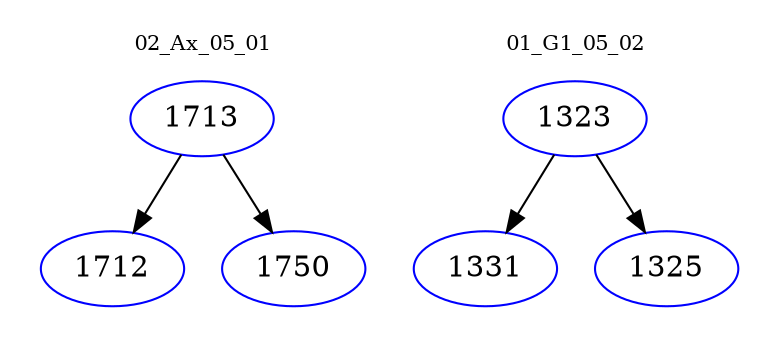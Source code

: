 digraph{
subgraph cluster_0 {
color = white
label = "02_Ax_05_01";
fontsize=10;
T0_1713 [label="1713", color="blue"]
T0_1713 -> T0_1712 [color="black"]
T0_1712 [label="1712", color="blue"]
T0_1713 -> T0_1750 [color="black"]
T0_1750 [label="1750", color="blue"]
}
subgraph cluster_1 {
color = white
label = "01_G1_05_02";
fontsize=10;
T1_1323 [label="1323", color="blue"]
T1_1323 -> T1_1331 [color="black"]
T1_1331 [label="1331", color="blue"]
T1_1323 -> T1_1325 [color="black"]
T1_1325 [label="1325", color="blue"]
}
}
